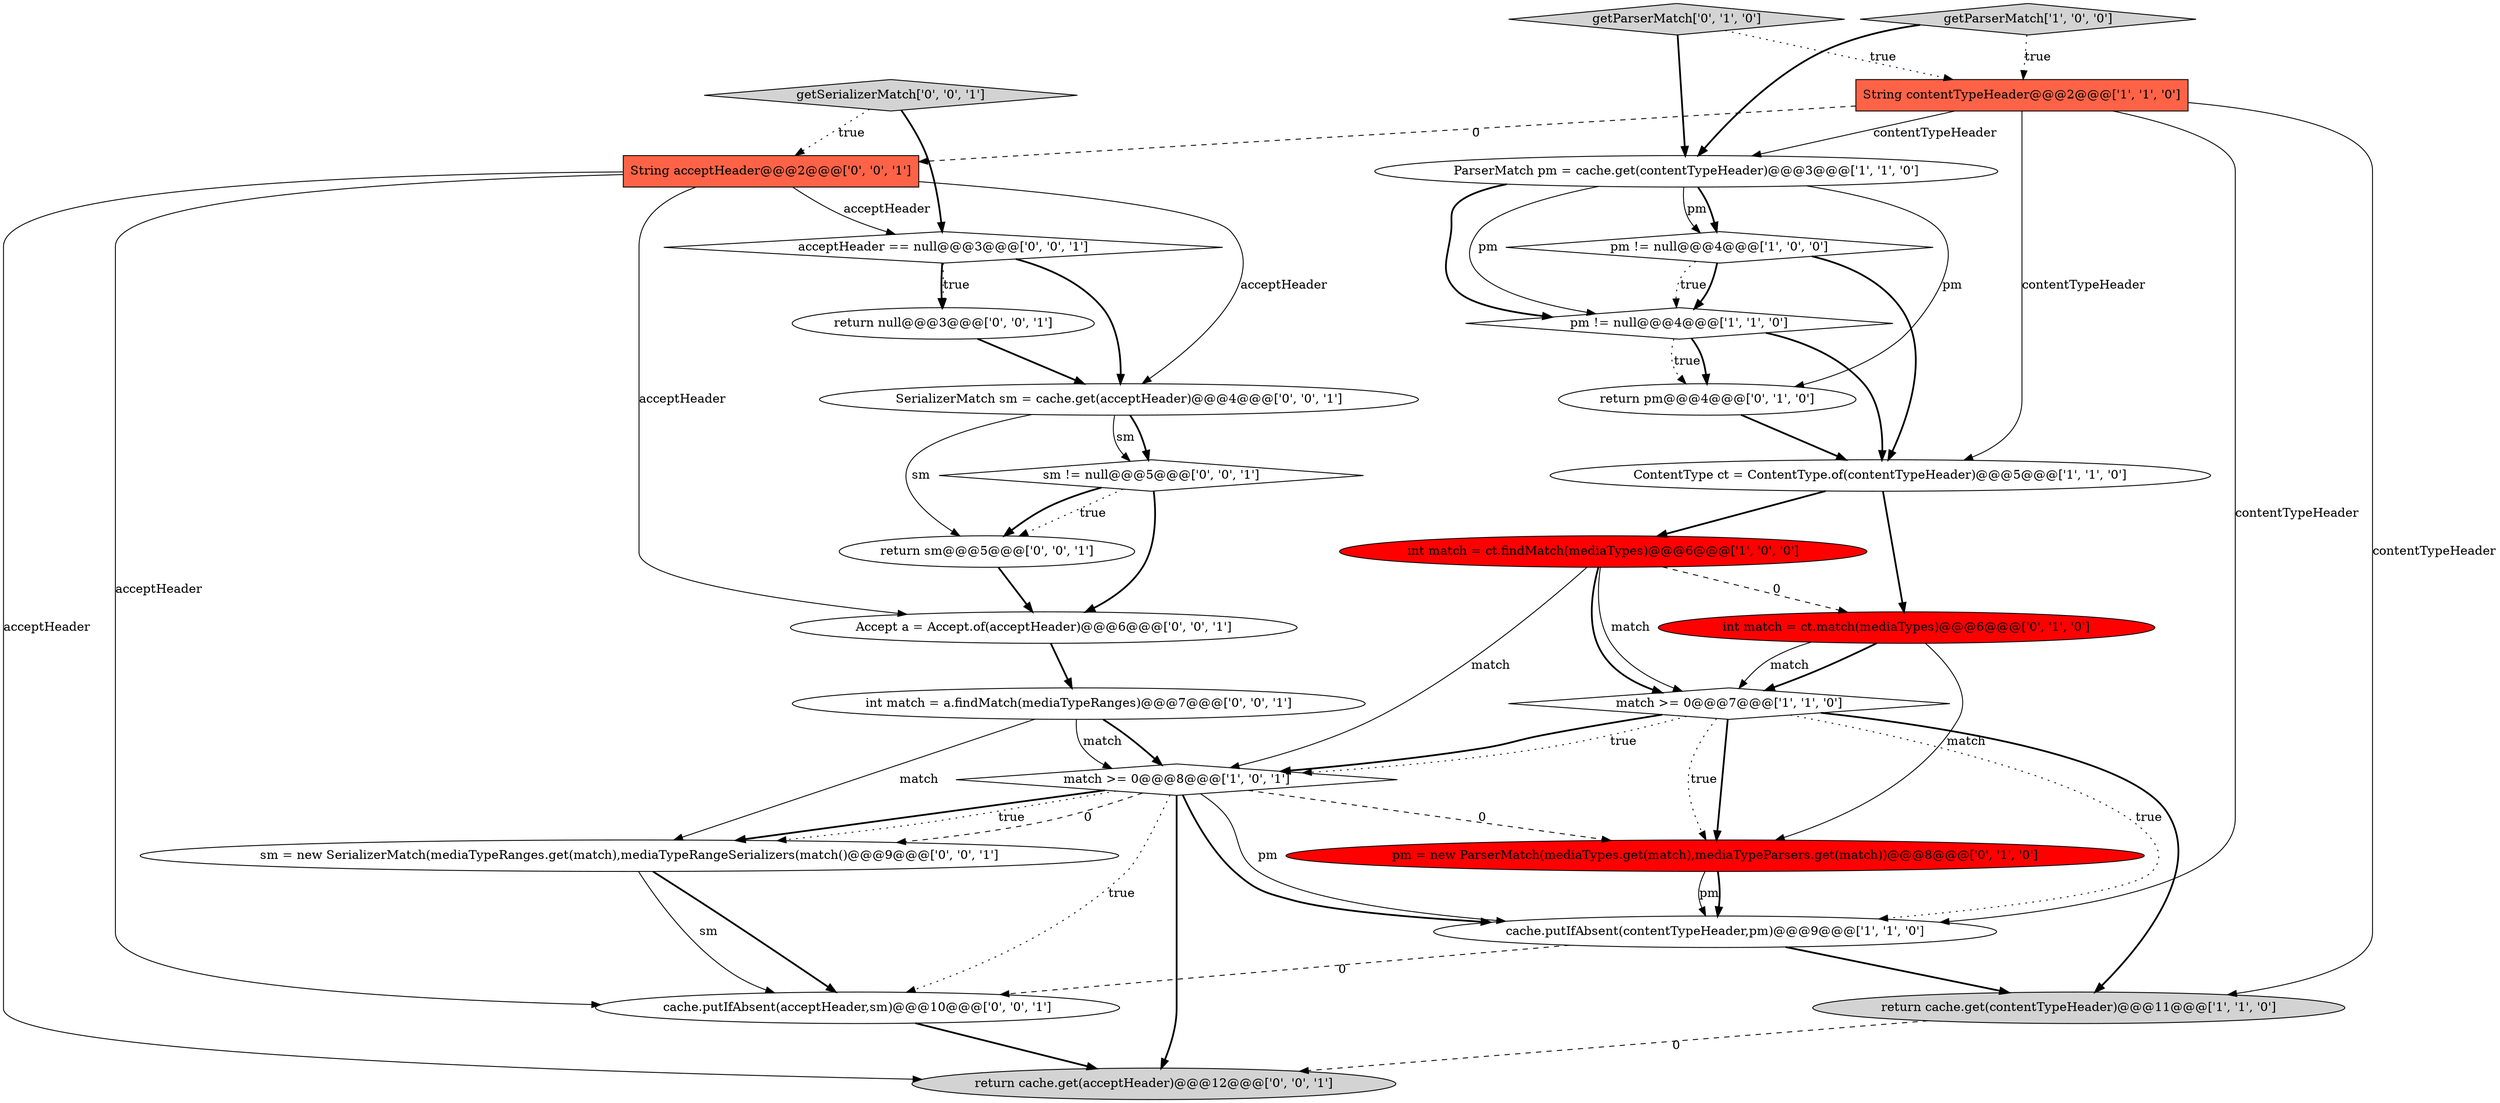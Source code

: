 digraph {
14 [style = filled, label = "getParserMatch['0', '1', '0']", fillcolor = lightgray, shape = diamond image = "AAA0AAABBB2BBB"];
9 [style = filled, label = "cache.putIfAbsent(contentTypeHeader,pm)@@@9@@@['1', '1', '0']", fillcolor = white, shape = ellipse image = "AAA0AAABBB1BBB"];
21 [style = filled, label = "getSerializerMatch['0', '0', '1']", fillcolor = lightgray, shape = diamond image = "AAA0AAABBB3BBB"];
12 [style = filled, label = "int match = ct.match(mediaTypes)@@@6@@@['0', '1', '0']", fillcolor = red, shape = ellipse image = "AAA1AAABBB2BBB"];
16 [style = filled, label = "return null@@@3@@@['0', '0', '1']", fillcolor = white, shape = ellipse image = "AAA0AAABBB3BBB"];
25 [style = filled, label = "sm != null@@@5@@@['0', '0', '1']", fillcolor = white, shape = diamond image = "AAA0AAABBB3BBB"];
19 [style = filled, label = "sm = new SerializerMatch(mediaTypeRanges.get(match),mediaTypeRangeSerializers(match()@@@9@@@['0', '0', '1']", fillcolor = white, shape = ellipse image = "AAA0AAABBB3BBB"];
20 [style = filled, label = "return sm@@@5@@@['0', '0', '1']", fillcolor = white, shape = ellipse image = "AAA0AAABBB3BBB"];
13 [style = filled, label = "pm = new ParserMatch(mediaTypes.get(match),mediaTypeParsers.get(match))@@@8@@@['0', '1', '0']", fillcolor = red, shape = ellipse image = "AAA1AAABBB2BBB"];
2 [style = filled, label = "match >= 0@@@7@@@['1', '1', '0']", fillcolor = white, shape = diamond image = "AAA0AAABBB1BBB"];
23 [style = filled, label = "String acceptHeader@@@2@@@['0', '0', '1']", fillcolor = tomato, shape = box image = "AAA0AAABBB3BBB"];
8 [style = filled, label = "match >= 0@@@8@@@['1', '0', '1']", fillcolor = white, shape = diamond image = "AAA0AAABBB1BBB"];
5 [style = filled, label = "ParserMatch pm = cache.get(contentTypeHeader)@@@3@@@['1', '1', '0']", fillcolor = white, shape = ellipse image = "AAA0AAABBB1BBB"];
26 [style = filled, label = "cache.putIfAbsent(acceptHeader,sm)@@@10@@@['0', '0', '1']", fillcolor = white, shape = ellipse image = "AAA0AAABBB3BBB"];
7 [style = filled, label = "pm != null@@@4@@@['1', '0', '0']", fillcolor = white, shape = diamond image = "AAA0AAABBB1BBB"];
11 [style = filled, label = "return pm@@@4@@@['0', '1', '0']", fillcolor = white, shape = ellipse image = "AAA0AAABBB2BBB"];
18 [style = filled, label = "SerializerMatch sm = cache.get(acceptHeader)@@@4@@@['0', '0', '1']", fillcolor = white, shape = ellipse image = "AAA0AAABBB3BBB"];
6 [style = filled, label = "getParserMatch['1', '0', '0']", fillcolor = lightgray, shape = diamond image = "AAA0AAABBB1BBB"];
0 [style = filled, label = "String contentTypeHeader@@@2@@@['1', '1', '0']", fillcolor = tomato, shape = box image = "AAA0AAABBB1BBB"];
17 [style = filled, label = "Accept a = Accept.of(acceptHeader)@@@6@@@['0', '0', '1']", fillcolor = white, shape = ellipse image = "AAA0AAABBB3BBB"];
22 [style = filled, label = "int match = a.findMatch(mediaTypeRanges)@@@7@@@['0', '0', '1']", fillcolor = white, shape = ellipse image = "AAA0AAABBB3BBB"];
10 [style = filled, label = "pm != null@@@4@@@['1', '1', '0']", fillcolor = white, shape = diamond image = "AAA0AAABBB1BBB"];
15 [style = filled, label = "return cache.get(acceptHeader)@@@12@@@['0', '0', '1']", fillcolor = lightgray, shape = ellipse image = "AAA0AAABBB3BBB"];
1 [style = filled, label = "int match = ct.findMatch(mediaTypes)@@@6@@@['1', '0', '0']", fillcolor = red, shape = ellipse image = "AAA1AAABBB1BBB"];
3 [style = filled, label = "return cache.get(contentTypeHeader)@@@11@@@['1', '1', '0']", fillcolor = lightgray, shape = ellipse image = "AAA0AAABBB1BBB"];
4 [style = filled, label = "ContentType ct = ContentType.of(contentTypeHeader)@@@5@@@['1', '1', '0']", fillcolor = white, shape = ellipse image = "AAA0AAABBB1BBB"];
24 [style = filled, label = "acceptHeader == null@@@3@@@['0', '0', '1']", fillcolor = white, shape = diamond image = "AAA0AAABBB3BBB"];
13->9 [style = solid, label="pm"];
5->10 [style = bold, label=""];
0->9 [style = solid, label="contentTypeHeader"];
8->26 [style = dotted, label="true"];
8->19 [style = dashed, label="0"];
16->18 [style = bold, label=""];
1->2 [style = solid, label="match"];
20->17 [style = bold, label=""];
8->15 [style = bold, label=""];
7->10 [style = dotted, label="true"];
23->18 [style = solid, label="acceptHeader"];
0->5 [style = solid, label="contentTypeHeader"];
7->10 [style = bold, label=""];
14->0 [style = dotted, label="true"];
8->19 [style = bold, label=""];
18->20 [style = solid, label="sm"];
1->8 [style = solid, label="match"];
0->23 [style = dashed, label="0"];
2->3 [style = bold, label=""];
11->4 [style = bold, label=""];
14->5 [style = bold, label=""];
23->15 [style = solid, label="acceptHeader"];
21->24 [style = bold, label=""];
0->3 [style = solid, label="contentTypeHeader"];
7->4 [style = bold, label=""];
17->22 [style = bold, label=""];
24->18 [style = bold, label=""];
25->17 [style = bold, label=""];
24->16 [style = dotted, label="true"];
5->7 [style = solid, label="pm"];
0->4 [style = solid, label="contentTypeHeader"];
8->13 [style = dashed, label="0"];
2->13 [style = bold, label=""];
22->8 [style = bold, label=""];
24->16 [style = bold, label=""];
1->12 [style = dashed, label="0"];
6->5 [style = bold, label=""];
12->2 [style = bold, label=""];
25->20 [style = bold, label=""];
19->26 [style = solid, label="sm"];
2->9 [style = dotted, label="true"];
22->19 [style = solid, label="match"];
10->11 [style = dotted, label="true"];
22->8 [style = solid, label="match"];
8->9 [style = solid, label="pm"];
5->11 [style = solid, label="pm"];
19->26 [style = bold, label=""];
12->13 [style = solid, label="match"];
25->20 [style = dotted, label="true"];
21->23 [style = dotted, label="true"];
26->15 [style = bold, label=""];
5->10 [style = solid, label="pm"];
8->9 [style = bold, label=""];
18->25 [style = bold, label=""];
10->4 [style = bold, label=""];
9->26 [style = dashed, label="0"];
4->12 [style = bold, label=""];
9->3 [style = bold, label=""];
23->17 [style = solid, label="acceptHeader"];
5->7 [style = bold, label=""];
3->15 [style = dashed, label="0"];
23->24 [style = solid, label="acceptHeader"];
4->1 [style = bold, label=""];
1->2 [style = bold, label=""];
13->9 [style = bold, label=""];
6->0 [style = dotted, label="true"];
8->19 [style = dotted, label="true"];
18->25 [style = solid, label="sm"];
23->26 [style = solid, label="acceptHeader"];
2->13 [style = dotted, label="true"];
2->8 [style = dotted, label="true"];
2->8 [style = bold, label=""];
12->2 [style = solid, label="match"];
10->11 [style = bold, label=""];
}
